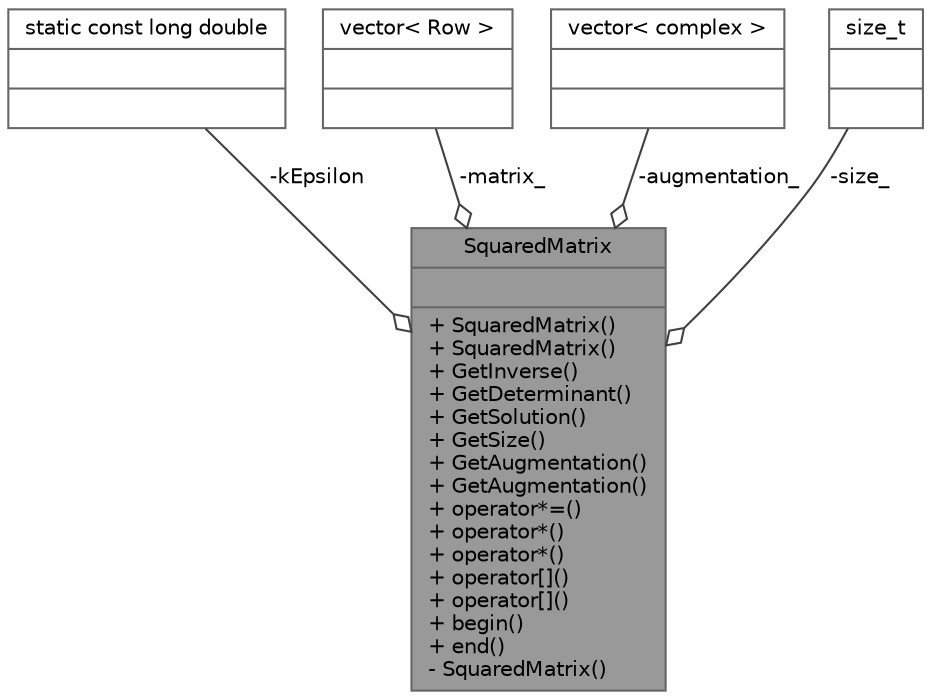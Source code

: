 digraph "SquaredMatrix"
{
 // LATEX_PDF_SIZE
  bgcolor="transparent";
  edge [fontname=Helvetica,fontsize=10,labelfontname=Helvetica,labelfontsize=10];
  node [fontname=Helvetica,fontsize=10,shape=box,height=0.2,width=0.9];
  Node1 [shape=record,label="{SquaredMatrix\n||+ SquaredMatrix()\l+ SquaredMatrix()\l+ GetInverse()\l+ GetDeterminant()\l+ GetSolution()\l+ GetSize()\l+ GetAugmentation()\l+ GetAugmentation()\l+ operator*=()\l+ operator*()\l+ operator*()\l+ operator[]()\l+ operator[]()\l+ begin()\l+ end()\l- SquaredMatrix()\l}",height=0.2,width=0.4,color="gray40", fillcolor="grey60", style="filled", fontcolor="black",tooltip="A squared matrix with augmentation."];
  Node2 -> Node1 [color="grey25",style="solid",label=" -kEpsilon" ,arrowhead="odiamond"];
  Node2 [shape=record,label="{static const long double\n||}",height=0.2,width=0.4,color="gray40", fillcolor="white", style="filled",tooltip=" "];
  Node3 -> Node1 [color="grey25",style="solid",label=" -matrix_" ,arrowhead="odiamond"];
  Node3 [shape=record,label="{vector\< Row \>\n||}",height=0.2,width=0.4,color="gray40", fillcolor="white", style="filled",tooltip=" "];
  Node4 -> Node1 [color="grey25",style="solid",label=" -augmentation_" ,arrowhead="odiamond"];
  Node4 [shape=record,label="{vector\< complex \>\n||}",height=0.2,width=0.4,color="gray40", fillcolor="white", style="filled",tooltip=" "];
  Node5 -> Node1 [color="grey25",style="solid",label=" -size_" ,arrowhead="odiamond"];
  Node5 [shape=record,label="{size_t\n||}",height=0.2,width=0.4,color="gray40", fillcolor="white", style="filled",tooltip=" "];
}
